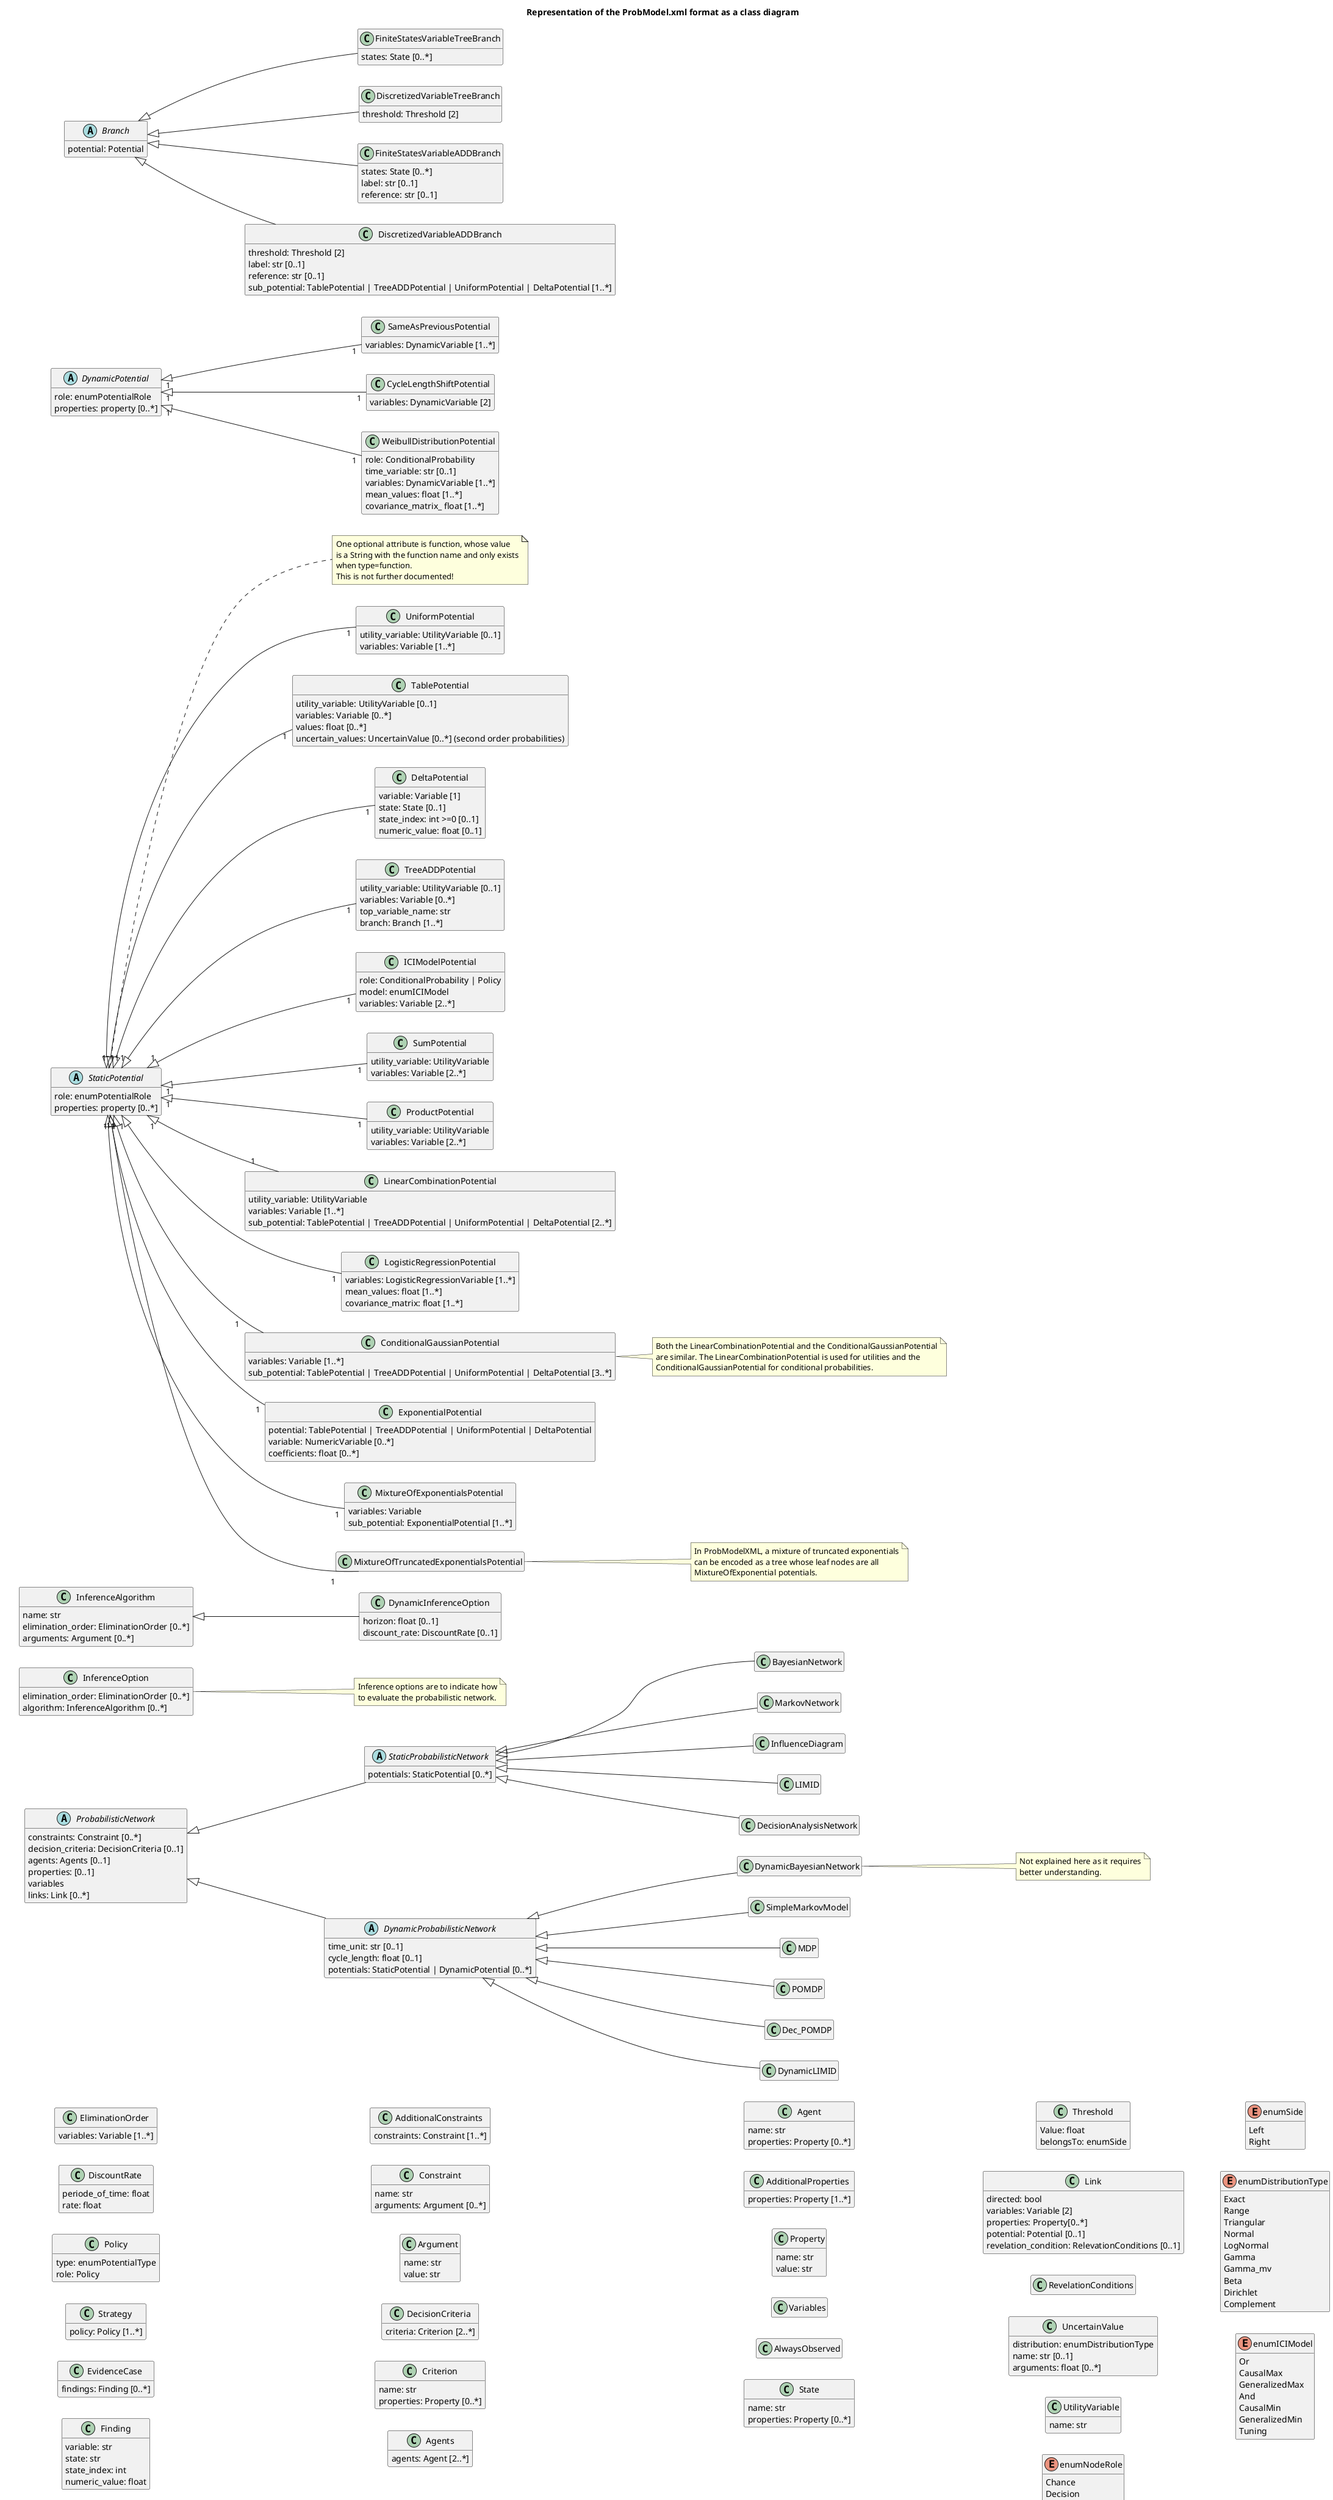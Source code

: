 @startuml Class Diagram: ProbModel.xml

hide empty members
left to right direction


title Representation of the ProbModel.xml format as a class diagram

footer
    Names used in the present diagram are similar and
    refer to the ones used in [[https://www.cisiad.uned.es/techreports/ProbModelXML.pdf ProbModelXML technical report]]
    but are not necessarily the same. Only parts of the
    format which seems to be of interest for DOT is kept.
    Examples can be found in [[https://www.probmodelxml.org/networks/]]
end footer

class ProbabilisticModel {
    network: ProbabilisticNetwork [0..1]
    inference_options: InferenceOption [0..*]
    policies: Policy [0..*]
    evidences: EvidenceCase [0..*]
}
note right of ProbabilisticModel::policies
    Each policy is associated with a decision;
    it may be an optimal policy obtained by an
    algorithm or a sub-optimal policy imposed
    by the user.
end note

abstract class ProbabilisticNetwork {
    constraints: Constraint [0..*]
    decision_criteria: DecisionCriteria [0..1]
    agents: Agents [0..1]
    properties: [0..1]
    variables
    links: Link [0..*]
}

abstract class StaticProbabilisticNetwork {
    potentials: StaticPotential [0..*]
}
abstract class DynamicProbabilisticNetwork {
    time_unit: str [0..1]
    cycle_length: float [0..1]
    potentials: StaticPotential | DynamicPotential [0..*]
}


class BayesianNetwork
class MarkovNetwork
class InfluenceDiagram
class LIMID
class DecisionAnalysisNetwork
class DynamicBayesianNetwork
note right
    Not explained here as it requires
    better understanding.
end note
class SimpleMarkovModel
class MDP
class POMDP
class Dec_POMDP
class DynamicLIMID

class InferenceOption {
    elimination_order: EliminationOrder [0..*]
    algorithm: InferenceAlgorithm [0..*]
}
note right
    Inference options are to indicate how
    to evaluate the probabilistic network.
end note

class EliminationOrder {
    variables: Variable [1..*]
}

class InferenceAlgorithm {
    name: str
    elimination_order: EliminationOrder [0..*]
    arguments: Argument [0..*]
}

class DynamicInferenceOption {
    horizon: float [0..1]
    discount_rate: DiscountRate [0..1]
}

class DiscountRate {
    periode_of_time: float
    rate: float
}

class Policy {
    type: enumPotentialType
    role: Policy
}

class Strategy {
    policy: Policy [1..*]
}

class EvidenceCase {
    findings: Finding [0..*]
}

class Finding {
    variable: str
    state: str
    state_index: int
    numeric_value: float
}


class AdditionalConstraints {
    constraints: Constraint [1..*]
}

class Constraint {
    name: str
    arguments: Argument [0..*]
}

class Argument {
    name: str
    value: str
}

class DecisionCriteria {
    criteria: Criterion [2..*]
}

class Criterion {
    name: str
    properties: Property [0..*]
}

class Agents {
    agents: Agent [2..*]
}

class Agent {
    name: str
    properties: Property [0..*]
}

class AdditionalProperties {
    properties: Property [1..*]
}

class Property {
    name: str
    value: str
}

class Variables {
}

abstract class Variable {
    name: str
    role: enumNodeRole
    properties: Property [0..*]
    criterion: Criterion [0..1]
    agent: Agent [0..1]
    always_observed: AlwaysObserved [0..1]
}

abstract class DynamicVariable {
    time_slice: int >=0
}

class FiniteStatesVariable{
    states: State [2..*]
}

class NumericVariable {
    unit: str [0..1]
    precision: float
    thresholds: Threshold [2]
}
note right of NumericVariable::unit
    Should it be in an enum?
end note

class DiscretizedVariable {
    unit: str [0..1]
    precision: float
    thresholds: Threshold [3..*]
    states: State [2..*]
}
note right of DiscretizedVariable::unit
    Should it be in an enum?
end note

class AlwaysObserved {
}

class State {
    name: str
    properties: Property [0..*]
}

class Threshold {
    Value: float
    belongsTo: enumSide
}


class Link {
    directed: bool
    variables: Variable [2]
    properties: Property[0..*]
    potential: Potential [0..1]
    revelation_condition: RelevationConditions [0..1]
}

class RevelationConditions {
}


abstract class StaticPotential {
    role: enumPotentialRole
    properties: property [0..*]
}
note right
    One optional attribute is function, whose value
    is a String with the function name and only exists
    when type=function.
    This is not further documented!
end note

abstract class DynamicPotential {
    role: enumPotentialRole
    properties: property [0..*]
}

class UncertainValue {
    distribution: enumDistributionType
    name: str [0..1]
    arguments: float [0..*]
}


class UniformPotential {
    utility_variable: UtilityVariable [0..1]
    variables: Variable [1..*]
}

class TablePotential {
    utility_variable: UtilityVariable [0..1]
    variables: Variable [0..*]
    values: float [0..*]
    {field} uncertain_values: UncertainValue [0..*] (second order probabilities)
}

class DeltaPotential {
    variable: Variable [1]
    state: State [0..1]
    state_index: int >=0 [0..1]
    numeric_value: float [0..1]
}

class TreeADDPotential {
    utility_variable: UtilityVariable [0..1]
    variables: Variable [0..*]
    top_variable_name: str
    branch: Branch [1..*]
}

abstract class Branch {
    potential: Potential
}

class FiniteStatesVariableTreeBranch {
    states: State [0..*]
}
class DiscretizedVariableTreeBranch {
    threshold: Threshold [2]
}

class FiniteStatesVariableADDBranch {
    states: State [0..*]
    label: str [0..1]
    reference: str [0..1]
}

class DiscretizedVariableADDBranch {
    threshold: Threshold [2]
    label: str [0..1]
    reference: str [0..1]
    sub_potential: TablePotential | TreeADDPotential | UniformPotential | DeltaPotential [1..*]
}

class ICIModelPotential {
    role: ConditionalProbability | Policy
    model: enumICIModel
    variables: Variable [2..*]
}

class SumPotential {
    utility_variable: UtilityVariable
    variables: Variable [2..*]
}

class ProductPotential {
    utility_variable: UtilityVariable
    variables: Variable [2..*]
}

class LinearCombinationPotential {
    utility_variable: UtilityVariable
    variables: Variable [1..*]
    sub_potential: TablePotential | TreeADDPotential | UniformPotential | DeltaPotential [2..*]
}

class LogisticRegressionPotential {
    variables: LogisticRegressionVariable [1..*]
    mean_values: float [1..*]
    covariance_matrix: float [1..*]
}


class ConditionalGaussianPotential {
    variables: Variable [1..*]
    sub_potential: TablePotential | TreeADDPotential | UniformPotential | DeltaPotential [3..*]
}
note right of ConditionalGaussianPotential
    Both the LinearCombinationPotential and the ConditionalGaussianPotential
    are similar. The LinearCombinationPotential is used for utilities and the
    ConditionalGaussianPotential for conditional probabilities.
end note

class ExponentialPotential {
    potential: TablePotential | TreeADDPotential | UniformPotential | DeltaPotential
    variable: NumericVariable [0..*]
    coefficients: float [0..*]
}

class MixtureOfExponentialsPotential {
    variables: Variable
    sub_potential: ExponentialPotential [1..*]
}

class MixtureOfTruncatedExponentialsPotential {
}
note right of MixtureOfTruncatedExponentialsPotential
    In ProbModelXML, a mixture of truncated exponentials
    can be encoded as a tree whose leaf nodes are all
    MixtureOfExponential potentials.
end note

class SameAsPreviousPotential {
    variables: DynamicVariable [1..*]
}

class CycleLengthShiftPotential {
    variables: DynamicVariable [2]
}

class WeibullDistributionPotential {
    role: ConditionalProbability
    time_variable: str [0..1]
    variables: DynamicVariable [1..*]
    mean_values: float [1..*]
    covariance_matrix_ float [1..*]
}


class UtilityVariable{
    name: str
}

class LogisticRegressionVariable {
    base: float
}

enum enumNodeRole {
    Chance
    Decision
    Utility
}

enum enumSide {
    Left
    Right
}

enum enumPotentialRole {
    JointProbability
    ConditionalProbability
    Utility
    Policy
    Restrictions
}
note right of enumPotentialRole::ConditionalProbability
    The first variable is the conditioned one,
    the others the conditioning ones.
end note
note right of enumPotentialRole::Policy
    The specification of a policy potential is very
    similar to that of a conditional probability potential,
    with the decision D playing the role of the
    conditioned variable.
end note

enum enumDistributionType {
    Exact
    Range
    Triangular
    Normal
    LogNormal
    Gamma
    Gamma_mv
    Beta
    Dirichlet
    Complement
}

enum enumICIModel {
    Or
    CausalMax
    GeneralizedMax
    And
    CausalMin
    GeneralizedMin
    Tuning
}


together {
    enum enumNodeRole
    enum enumSide
    enum enumPotentialRole
    enum enumDistributionType
    enum enumICIModel
}

ProbabilisticNetwork <|-- StaticProbabilisticNetwork
ProbabilisticNetwork <|-- DynamicProbabilisticNetwork

StaticProbabilisticNetwork <|-- BayesianNetwork
StaticProbabilisticNetwork <|-- MarkovNetwork
StaticProbabilisticNetwork <|-- InfluenceDiagram
StaticProbabilisticNetwork <|-- LIMID
StaticProbabilisticNetwork <|-- DecisionAnalysisNetwork

DynamicProbabilisticNetwork <|-- DynamicBayesianNetwork
DynamicProbabilisticNetwork <|-- SimpleMarkovModel
DynamicProbabilisticNetwork <|-- MDP
DynamicProbabilisticNetwork <|-- POMDP
DynamicProbabilisticNetwork <|-- Dec_POMDP
DynamicProbabilisticNetwork <|-- DynamicLIMID

InferenceAlgorithm <|-- DynamicInferenceOption


Variable <|-- DynamicVariable

Variable <|-- FiniteStatesVariable
Variable <|-- NumericVariable
Variable <|-- DiscretizedVariable

DynamicVariable <|-- FiniteStatesVariable
DynamicVariable <|-- NumericVariable
DynamicVariable <|-- DiscretizedVariable

StaticPotential "1" <|-- "1" UniformPotential
StaticPotential "1" <|-- "1" TablePotential
StaticPotential "1" <|-- "1" DeltaPotential
StaticPotential "1" <|-- "1" TreeADDPotential
StaticPotential "1" <|-- "1" ICIModelPotential
StaticPotential "1" <|-- "1" SumPotential
StaticPotential "1" <|-- "1" ProductPotential
StaticPotential "1" <|-- "1" LinearCombinationPotential
StaticPotential "1" <|-- "1" LogisticRegressionPotential
StaticPotential "1" <|-- "1" ConditionalGaussianPotential
StaticPotential "1" <|-- "1" ExponentialPotential
StaticPotential "1" <|-- "1" MixtureOfExponentialsPotential
StaticPotential "1" <|-- "1" MixtureOfTruncatedExponentialsPotential
DynamicPotential "1" <|-- "1" SameAsPreviousPotential
DynamicPotential "1" <|-- "1" CycleLengthShiftPotential
DynamicPotential "1" <|-- "1" WeibullDistributionPotential

Branch <|-- FiniteStatesVariableTreeBranch
Branch <|-- DiscretizedVariableTreeBranch
Branch <|-- FiniteStatesVariableADDBranch
Branch <|-- DiscretizedVariableADDBranch

Variable <|-- LogisticRegressionVariable


@enduml
